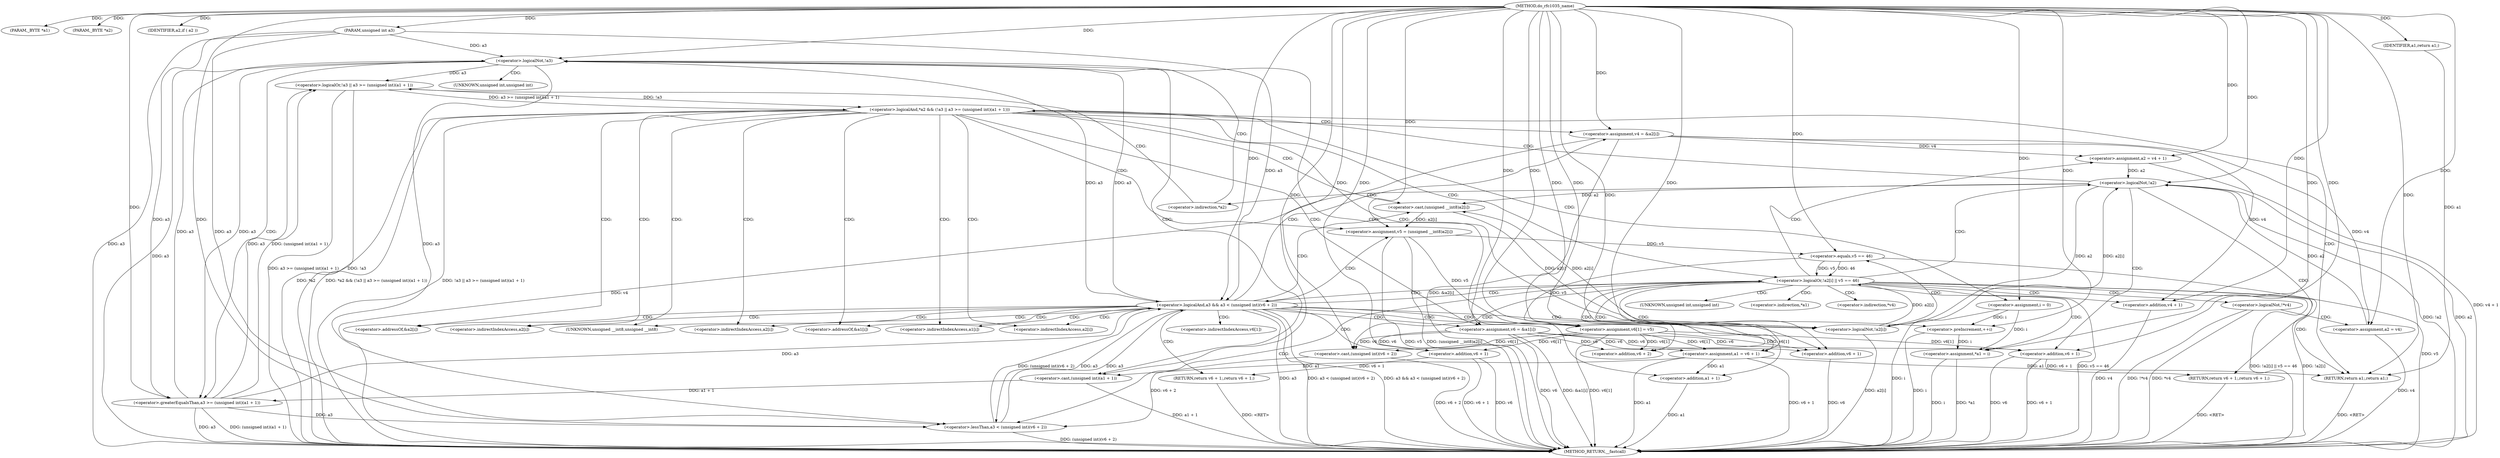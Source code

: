 digraph do_rfc1035_name {  
"1000105" [label = "(METHOD,do_rfc1035_name)" ]
"1000217" [label = "(METHOD_RETURN,__fastcall)" ]
"1000106" [label = "(PARAM,_BYTE *a1)" ]
"1000107" [label = "(PARAM,_BYTE *a2)" ]
"1000108" [label = "(PARAM,unsigned int a3)" ]
"1000115" [label = "(IDENTIFIER,a2,if ( a2 ))" ]
"1000118" [label = "(<operator>.logicalAnd,*a2 && (!a3 || a3 >= (unsigned int)(a1 + 1)))" ]
"1000121" [label = "(<operator>.logicalOr,!a3 || a3 >= (unsigned int)(a1 + 1))" ]
"1000122" [label = "(<operator>.logicalNot,!a3)" ]
"1000124" [label = "(<operator>.greaterEqualsThan,a3 >= (unsigned int)(a1 + 1))" ]
"1000126" [label = "(<operator>.cast,(unsigned int)(a1 + 1))" ]
"1000128" [label = "(<operator>.addition,a1 + 1)" ]
"1000133" [label = "(<operator>.assignment,i = 0)" ]
"1000136" [label = "(<operator>.preIncrement,++i)" ]
"1000139" [label = "(<operator>.assignment,v4 = &a2[i])" ]
"1000145" [label = "(<operator>.assignment,v5 = (unsigned __int8)a2[i])" ]
"1000147" [label = "(<operator>.cast,(unsigned __int8)a2[i])" ]
"1000152" [label = "(<operator>.assignment,v6 = &a1[i])" ]
"1000159" [label = "(<operator>.logicalOr,!a2[i] || v5 == 46)" ]
"1000160" [label = "(<operator>.logicalNot,!a2[i])" ]
"1000164" [label = "(<operator>.equals,v5 == 46)" ]
"1000169" [label = "(<operator>.logicalAnd,a3 && a3 < (unsigned int)(v6 + 2))" ]
"1000171" [label = "(<operator>.lessThan,a3 < (unsigned int)(v6 + 2))" ]
"1000173" [label = "(<operator>.cast,(unsigned int)(v6 + 2))" ]
"1000175" [label = "(<operator>.addition,v6 + 2)" ]
"1000178" [label = "(RETURN,return v6 + 1;,return v6 + 1;)" ]
"1000179" [label = "(<operator>.addition,v6 + 1)" ]
"1000182" [label = "(<operator>.assignment,v6[1] = v5)" ]
"1000187" [label = "(<operator>.assignment,*a1 = i)" ]
"1000191" [label = "(<operator>.assignment,a2 = v4 + 1)" ]
"1000193" [label = "(<operator>.addition,v4 + 1)" ]
"1000197" [label = "(<operator>.logicalNot,!*v4)" ]
"1000200" [label = "(<operator>.assignment,a2 = v4)" ]
"1000203" [label = "(<operator>.assignment,a1 = v6 + 1)" ]
"1000205" [label = "(<operator>.addition,v6 + 1)" ]
"1000209" [label = "(<operator>.logicalNot,!a2)" ]
"1000211" [label = "(RETURN,return v6 + 1;,return v6 + 1;)" ]
"1000212" [label = "(<operator>.addition,v6 + 1)" ]
"1000215" [label = "(RETURN,return a1;,return a1;)" ]
"1000216" [label = "(IDENTIFIER,a1,return a1;)" ]
"1000119" [label = "(<operator>.indirection,*a2)" ]
"1000127" [label = "(UNKNOWN,unsigned int,unsigned int)" ]
"1000141" [label = "(<operator>.addressOf,&a2[i])" ]
"1000142" [label = "(<operator>.indirectIndexAccess,a2[i])" ]
"1000148" [label = "(UNKNOWN,unsigned __int8,unsigned __int8)" ]
"1000149" [label = "(<operator>.indirectIndexAccess,a2[i])" ]
"1000154" [label = "(<operator>.addressOf,&a1[i])" ]
"1000155" [label = "(<operator>.indirectIndexAccess,a1[i])" ]
"1000161" [label = "(<operator>.indirectIndexAccess,a2[i])" ]
"1000174" [label = "(UNKNOWN,unsigned int,unsigned int)" ]
"1000183" [label = "(<operator>.indirectIndexAccess,v6[1])" ]
"1000188" [label = "(<operator>.indirection,*a1)" ]
"1000198" [label = "(<operator>.indirection,*v4)" ]
  "1000211" -> "1000217"  [ label = "DDG: <RET>"] 
  "1000215" -> "1000217"  [ label = "DDG: <RET>"] 
  "1000178" -> "1000217"  [ label = "DDG: <RET>"] 
  "1000121" -> "1000217"  [ label = "DDG: a3 >= (unsigned int)(a1 + 1)"] 
  "1000118" -> "1000217"  [ label = "DDG: *a2"] 
  "1000187" -> "1000217"  [ label = "DDG: i"] 
  "1000159" -> "1000217"  [ label = "DDG: !a2[i] || v5 == 46"] 
  "1000191" -> "1000217"  [ label = "DDG: v4 + 1"] 
  "1000169" -> "1000217"  [ label = "DDG: a3"] 
  "1000197" -> "1000217"  [ label = "DDG: *v4"] 
  "1000205" -> "1000217"  [ label = "DDG: v6"] 
  "1000159" -> "1000217"  [ label = "DDG: !a2[i]"] 
  "1000212" -> "1000217"  [ label = "DDG: v6 + 1"] 
  "1000159" -> "1000217"  [ label = "DDG: v5 == 46"] 
  "1000160" -> "1000217"  [ label = "DDG: a2[i]"] 
  "1000193" -> "1000217"  [ label = "DDG: v4"] 
  "1000203" -> "1000217"  [ label = "DDG: v6 + 1"] 
  "1000126" -> "1000217"  [ label = "DDG: a1 + 1"] 
  "1000118" -> "1000217"  [ label = "DDG: *a2 && (!a3 || a3 >= (unsigned int)(a1 + 1))"] 
  "1000121" -> "1000217"  [ label = "DDG: !a3"] 
  "1000212" -> "1000217"  [ label = "DDG: v6"] 
  "1000118" -> "1000217"  [ label = "DDG: !a3 || a3 >= (unsigned int)(a1 + 1)"] 
  "1000136" -> "1000217"  [ label = "DDG: i"] 
  "1000133" -> "1000217"  [ label = "DDG: i"] 
  "1000152" -> "1000217"  [ label = "DDG: v6"] 
  "1000182" -> "1000217"  [ label = "DDG: v6[1]"] 
  "1000179" -> "1000217"  [ label = "DDG: v6"] 
  "1000145" -> "1000217"  [ label = "DDG: (unsigned __int8)a2[i]"] 
  "1000203" -> "1000217"  [ label = "DDG: a1"] 
  "1000169" -> "1000217"  [ label = "DDG: a3 < (unsigned int)(v6 + 2)"] 
  "1000209" -> "1000217"  [ label = "DDG: !a2"] 
  "1000187" -> "1000217"  [ label = "DDG: *a1"] 
  "1000139" -> "1000217"  [ label = "DDG: &a2[i]"] 
  "1000124" -> "1000217"  [ label = "DDG: (unsigned int)(a1 + 1)"] 
  "1000124" -> "1000217"  [ label = "DDG: a3"] 
  "1000179" -> "1000217"  [ label = "DDG: v6 + 1"] 
  "1000169" -> "1000217"  [ label = "DDG: a3 && a3 < (unsigned int)(v6 + 2)"] 
  "1000139" -> "1000217"  [ label = "DDG: v4"] 
  "1000171" -> "1000217"  [ label = "DDG: (unsigned int)(v6 + 2)"] 
  "1000128" -> "1000217"  [ label = "DDG: a1"] 
  "1000209" -> "1000217"  [ label = "DDG: a2"] 
  "1000173" -> "1000217"  [ label = "DDG: v6 + 2"] 
  "1000200" -> "1000217"  [ label = "DDG: v4"] 
  "1000197" -> "1000217"  [ label = "DDG: !*v4"] 
  "1000152" -> "1000217"  [ label = "DDG: &a1[i]"] 
  "1000145" -> "1000217"  [ label = "DDG: v5"] 
  "1000122" -> "1000217"  [ label = "DDG: a3"] 
  "1000108" -> "1000217"  [ label = "DDG: a3"] 
  "1000164" -> "1000217"  [ label = "DDG: v5"] 
  "1000105" -> "1000106"  [ label = "DDG: "] 
  "1000105" -> "1000107"  [ label = "DDG: "] 
  "1000105" -> "1000108"  [ label = "DDG: "] 
  "1000105" -> "1000115"  [ label = "DDG: "] 
  "1000121" -> "1000118"  [ label = "DDG: !a3"] 
  "1000121" -> "1000118"  [ label = "DDG: a3 >= (unsigned int)(a1 + 1)"] 
  "1000122" -> "1000121"  [ label = "DDG: a3"] 
  "1000169" -> "1000122"  [ label = "DDG: a3"] 
  "1000124" -> "1000122"  [ label = "DDG: a3"] 
  "1000108" -> "1000122"  [ label = "DDG: a3"] 
  "1000105" -> "1000122"  [ label = "DDG: "] 
  "1000124" -> "1000121"  [ label = "DDG: a3"] 
  "1000124" -> "1000121"  [ label = "DDG: (unsigned int)(a1 + 1)"] 
  "1000122" -> "1000124"  [ label = "DDG: a3"] 
  "1000108" -> "1000124"  [ label = "DDG: a3"] 
  "1000105" -> "1000124"  [ label = "DDG: "] 
  "1000126" -> "1000124"  [ label = "DDG: a1 + 1"] 
  "1000203" -> "1000126"  [ label = "DDG: a1"] 
  "1000105" -> "1000126"  [ label = "DDG: "] 
  "1000203" -> "1000128"  [ label = "DDG: a1"] 
  "1000105" -> "1000128"  [ label = "DDG: "] 
  "1000105" -> "1000133"  [ label = "DDG: "] 
  "1000133" -> "1000136"  [ label = "DDG: i"] 
  "1000105" -> "1000136"  [ label = "DDG: "] 
  "1000105" -> "1000139"  [ label = "DDG: "] 
  "1000147" -> "1000145"  [ label = "DDG: a2[i]"] 
  "1000105" -> "1000145"  [ label = "DDG: "] 
  "1000160" -> "1000147"  [ label = "DDG: a2[i]"] 
  "1000209" -> "1000147"  [ label = "DDG: a2"] 
  "1000105" -> "1000152"  [ label = "DDG: "] 
  "1000160" -> "1000159"  [ label = "DDG: a2[i]"] 
  "1000147" -> "1000160"  [ label = "DDG: a2[i]"] 
  "1000209" -> "1000160"  [ label = "DDG: a2"] 
  "1000164" -> "1000159"  [ label = "DDG: v5"] 
  "1000164" -> "1000159"  [ label = "DDG: 46"] 
  "1000145" -> "1000164"  [ label = "DDG: v5"] 
  "1000105" -> "1000164"  [ label = "DDG: "] 
  "1000124" -> "1000169"  [ label = "DDG: a3"] 
  "1000171" -> "1000169"  [ label = "DDG: a3"] 
  "1000122" -> "1000169"  [ label = "DDG: a3"] 
  "1000108" -> "1000169"  [ label = "DDG: a3"] 
  "1000105" -> "1000169"  [ label = "DDG: "] 
  "1000171" -> "1000169"  [ label = "DDG: (unsigned int)(v6 + 2)"] 
  "1000169" -> "1000171"  [ label = "DDG: a3"] 
  "1000124" -> "1000171"  [ label = "DDG: a3"] 
  "1000122" -> "1000171"  [ label = "DDG: a3"] 
  "1000108" -> "1000171"  [ label = "DDG: a3"] 
  "1000105" -> "1000171"  [ label = "DDG: "] 
  "1000173" -> "1000171"  [ label = "DDG: v6 + 2"] 
  "1000152" -> "1000173"  [ label = "DDG: v6"] 
  "1000182" -> "1000173"  [ label = "DDG: v6[1]"] 
  "1000105" -> "1000173"  [ label = "DDG: "] 
  "1000152" -> "1000175"  [ label = "DDG: v6"] 
  "1000182" -> "1000175"  [ label = "DDG: v6[1]"] 
  "1000105" -> "1000175"  [ label = "DDG: "] 
  "1000179" -> "1000178"  [ label = "DDG: v6 + 1"] 
  "1000152" -> "1000179"  [ label = "DDG: v6"] 
  "1000182" -> "1000179"  [ label = "DDG: v6[1]"] 
  "1000105" -> "1000179"  [ label = "DDG: "] 
  "1000145" -> "1000182"  [ label = "DDG: v5"] 
  "1000164" -> "1000182"  [ label = "DDG: v5"] 
  "1000105" -> "1000182"  [ label = "DDG: "] 
  "1000136" -> "1000187"  [ label = "DDG: i"] 
  "1000133" -> "1000187"  [ label = "DDG: i"] 
  "1000105" -> "1000187"  [ label = "DDG: "] 
  "1000139" -> "1000191"  [ label = "DDG: v4"] 
  "1000105" -> "1000191"  [ label = "DDG: "] 
  "1000139" -> "1000193"  [ label = "DDG: v4"] 
  "1000105" -> "1000193"  [ label = "DDG: "] 
  "1000105" -> "1000200"  [ label = "DDG: "] 
  "1000139" -> "1000200"  [ label = "DDG: v4"] 
  "1000152" -> "1000203"  [ label = "DDG: v6"] 
  "1000182" -> "1000203"  [ label = "DDG: v6[1]"] 
  "1000105" -> "1000203"  [ label = "DDG: "] 
  "1000152" -> "1000205"  [ label = "DDG: v6"] 
  "1000182" -> "1000205"  [ label = "DDG: v6[1]"] 
  "1000105" -> "1000205"  [ label = "DDG: "] 
  "1000160" -> "1000209"  [ label = "DDG: a2[i]"] 
  "1000191" -> "1000209"  [ label = "DDG: a2"] 
  "1000200" -> "1000209"  [ label = "DDG: a2"] 
  "1000105" -> "1000209"  [ label = "DDG: "] 
  "1000212" -> "1000211"  [ label = "DDG: v6 + 1"] 
  "1000182" -> "1000212"  [ label = "DDG: v6[1]"] 
  "1000105" -> "1000212"  [ label = "DDG: "] 
  "1000152" -> "1000212"  [ label = "DDG: v6"] 
  "1000216" -> "1000215"  [ label = "DDG: a1"] 
  "1000203" -> "1000215"  [ label = "DDG: a1"] 
  "1000105" -> "1000215"  [ label = "DDG: "] 
  "1000105" -> "1000216"  [ label = "DDG: "] 
  "1000118" -> "1000161"  [ label = "CDG: "] 
  "1000118" -> "1000215"  [ label = "CDG: "] 
  "1000118" -> "1000142"  [ label = "CDG: "] 
  "1000118" -> "1000141"  [ label = "CDG: "] 
  "1000118" -> "1000139"  [ label = "CDG: "] 
  "1000118" -> "1000133"  [ label = "CDG: "] 
  "1000118" -> "1000160"  [ label = "CDG: "] 
  "1000118" -> "1000159"  [ label = "CDG: "] 
  "1000118" -> "1000155"  [ label = "CDG: "] 
  "1000118" -> "1000154"  [ label = "CDG: "] 
  "1000118" -> "1000152"  [ label = "CDG: "] 
  "1000118" -> "1000149"  [ label = "CDG: "] 
  "1000118" -> "1000148"  [ label = "CDG: "] 
  "1000118" -> "1000147"  [ label = "CDG: "] 
  "1000118" -> "1000145"  [ label = "CDG: "] 
  "1000119" -> "1000122"  [ label = "CDG: "] 
  "1000119" -> "1000121"  [ label = "CDG: "] 
  "1000122" -> "1000128"  [ label = "CDG: "] 
  "1000122" -> "1000127"  [ label = "CDG: "] 
  "1000122" -> "1000126"  [ label = "CDG: "] 
  "1000122" -> "1000124"  [ label = "CDG: "] 
  "1000159" -> "1000169"  [ label = "CDG: "] 
  "1000159" -> "1000175"  [ label = "CDG: "] 
  "1000159" -> "1000174"  [ label = "CDG: "] 
  "1000159" -> "1000173"  [ label = "CDG: "] 
  "1000159" -> "1000171"  [ label = "CDG: "] 
  "1000159" -> "1000191"  [ label = "CDG: "] 
  "1000159" -> "1000188"  [ label = "CDG: "] 
  "1000159" -> "1000187"  [ label = "CDG: "] 
  "1000159" -> "1000205"  [ label = "CDG: "] 
  "1000159" -> "1000203"  [ label = "CDG: "] 
  "1000159" -> "1000198"  [ label = "CDG: "] 
  "1000159" -> "1000197"  [ label = "CDG: "] 
  "1000159" -> "1000193"  [ label = "CDG: "] 
  "1000159" -> "1000215"  [ label = "CDG: "] 
  "1000159" -> "1000209"  [ label = "CDG: "] 
  "1000160" -> "1000164"  [ label = "CDG: "] 
  "1000169" -> "1000161"  [ label = "CDG: "] 
  "1000169" -> "1000183"  [ label = "CDG: "] 
  "1000169" -> "1000182"  [ label = "CDG: "] 
  "1000169" -> "1000179"  [ label = "CDG: "] 
  "1000169" -> "1000178"  [ label = "CDG: "] 
  "1000169" -> "1000142"  [ label = "CDG: "] 
  "1000169" -> "1000141"  [ label = "CDG: "] 
  "1000169" -> "1000139"  [ label = "CDG: "] 
  "1000169" -> "1000136"  [ label = "CDG: "] 
  "1000169" -> "1000160"  [ label = "CDG: "] 
  "1000169" -> "1000159"  [ label = "CDG: "] 
  "1000169" -> "1000155"  [ label = "CDG: "] 
  "1000169" -> "1000154"  [ label = "CDG: "] 
  "1000169" -> "1000152"  [ label = "CDG: "] 
  "1000169" -> "1000149"  [ label = "CDG: "] 
  "1000169" -> "1000148"  [ label = "CDG: "] 
  "1000169" -> "1000147"  [ label = "CDG: "] 
  "1000169" -> "1000145"  [ label = "CDG: "] 
  "1000197" -> "1000200"  [ label = "CDG: "] 
  "1000209" -> "1000212"  [ label = "CDG: "] 
  "1000209" -> "1000211"  [ label = "CDG: "] 
  "1000209" -> "1000119"  [ label = "CDG: "] 
  "1000209" -> "1000118"  [ label = "CDG: "] 
}
